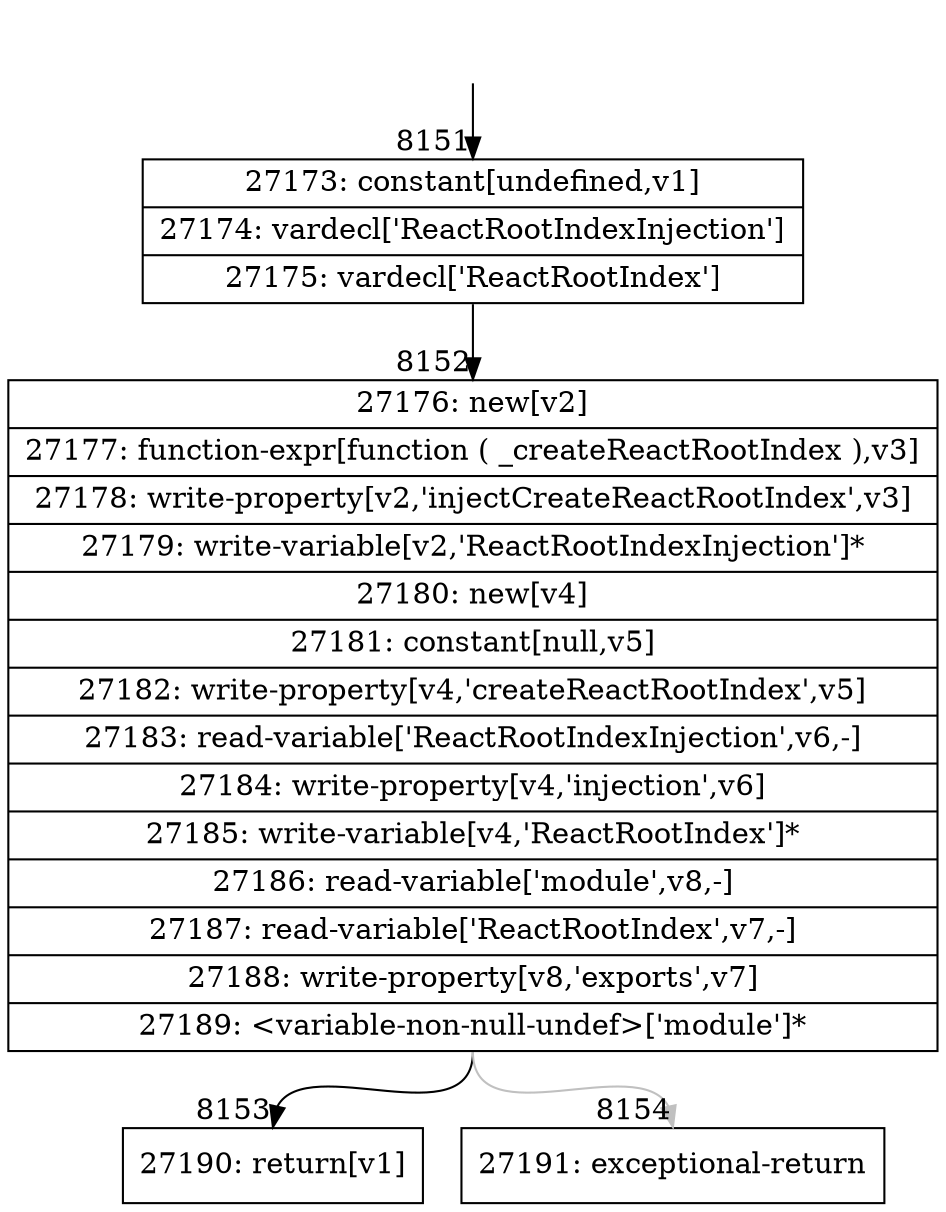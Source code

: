 digraph {
rankdir="TD"
BB_entry593[shape=none,label=""];
BB_entry593 -> BB8151 [tailport=s, headport=n, headlabel="    8151"]
BB8151 [shape=record label="{27173: constant[undefined,v1]|27174: vardecl['ReactRootIndexInjection']|27175: vardecl['ReactRootIndex']}" ] 
BB8151 -> BB8152 [tailport=s, headport=n, headlabel="      8152"]
BB8152 [shape=record label="{27176: new[v2]|27177: function-expr[function ( _createReactRootIndex ),v3]|27178: write-property[v2,'injectCreateReactRootIndex',v3]|27179: write-variable[v2,'ReactRootIndexInjection']*|27180: new[v4]|27181: constant[null,v5]|27182: write-property[v4,'createReactRootIndex',v5]|27183: read-variable['ReactRootIndexInjection',v6,-]|27184: write-property[v4,'injection',v6]|27185: write-variable[v4,'ReactRootIndex']*|27186: read-variable['module',v8,-]|27187: read-variable['ReactRootIndex',v7,-]|27188: write-property[v8,'exports',v7]|27189: \<variable-non-null-undef\>['module']*}" ] 
BB8152 -> BB8153 [tailport=s, headport=n, headlabel="      8153"]
BB8152 -> BB8154 [tailport=s, headport=n, color=gray, headlabel="      8154"]
BB8153 [shape=record label="{27190: return[v1]}" ] 
BB8154 [shape=record label="{27191: exceptional-return}" ] 
//#$~ 14312
}
